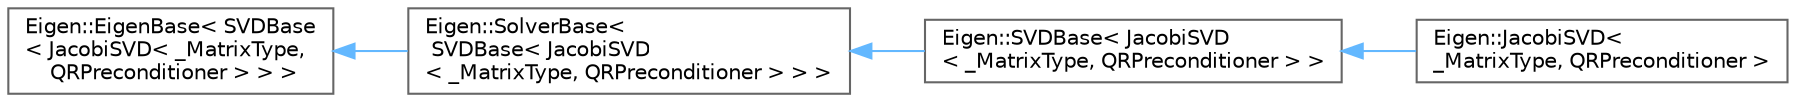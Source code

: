 digraph "Graphical Class Hierarchy"
{
 // LATEX_PDF_SIZE
  bgcolor="transparent";
  edge [fontname=Helvetica,fontsize=10,labelfontname=Helvetica,labelfontsize=10];
  node [fontname=Helvetica,fontsize=10,shape=box,height=0.2,width=0.4];
  rankdir="LR";
  Node0 [id="Node000000",label="Eigen::EigenBase\< SVDBase\l\< JacobiSVD\< _MatrixType,\l QRPreconditioner \> \> \>",height=0.2,width=0.4,color="grey40", fillcolor="white", style="filled",URL="$structEigen_1_1EigenBase.html",tooltip=" "];
  Node0 -> Node1 [id="edge580_Node000000_Node000001",dir="back",color="steelblue1",style="solid",tooltip=" "];
  Node1 [id="Node000001",label="Eigen::SolverBase\<\l SVDBase\< JacobiSVD\l\< _MatrixType, QRPreconditioner \> \> \>",height=0.2,width=0.4,color="grey40", fillcolor="white", style="filled",URL="$classEigen_1_1SolverBase.html",tooltip=" "];
  Node1 -> Node2 [id="edge581_Node000001_Node000002",dir="back",color="steelblue1",style="solid",tooltip=" "];
  Node2 [id="Node000002",label="Eigen::SVDBase\< JacobiSVD\l\< _MatrixType, QRPreconditioner \> \>",height=0.2,width=0.4,color="grey40", fillcolor="white", style="filled",URL="$classEigen_1_1SVDBase.html",tooltip=" "];
  Node2 -> Node3 [id="edge582_Node000002_Node000003",dir="back",color="steelblue1",style="solid",tooltip=" "];
  Node3 [id="Node000003",label="Eigen::JacobiSVD\< \l_MatrixType, QRPreconditioner \>",height=0.2,width=0.4,color="grey40", fillcolor="white", style="filled",URL="$classEigen_1_1JacobiSVD.html",tooltip="Two-sided Jacobi SVD decomposition of a rectangular matrix."];
}
